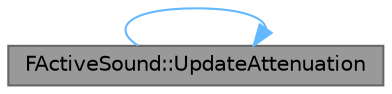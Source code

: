 digraph "FActiveSound::UpdateAttenuation"
{
 // INTERACTIVE_SVG=YES
 // LATEX_PDF_SIZE
  bgcolor="transparent";
  edge [fontname=Helvetica,fontsize=10,labelfontname=Helvetica,labelfontsize=10];
  node [fontname=Helvetica,fontsize=10,shape=box,height=0.2,width=0.4];
  rankdir="LR";
  Node1 [id="Node000001",label="FActiveSound::UpdateAttenuation",height=0.2,width=0.4,color="gray40", fillcolor="grey60", style="filled", fontcolor="black",tooltip="Updates the active sound's attenuation settings to the input parse params using the given listener."];
  Node1 -> Node1 [id="edge1_Node000001_Node000001",color="steelblue1",style="solid",tooltip=" "];
}
